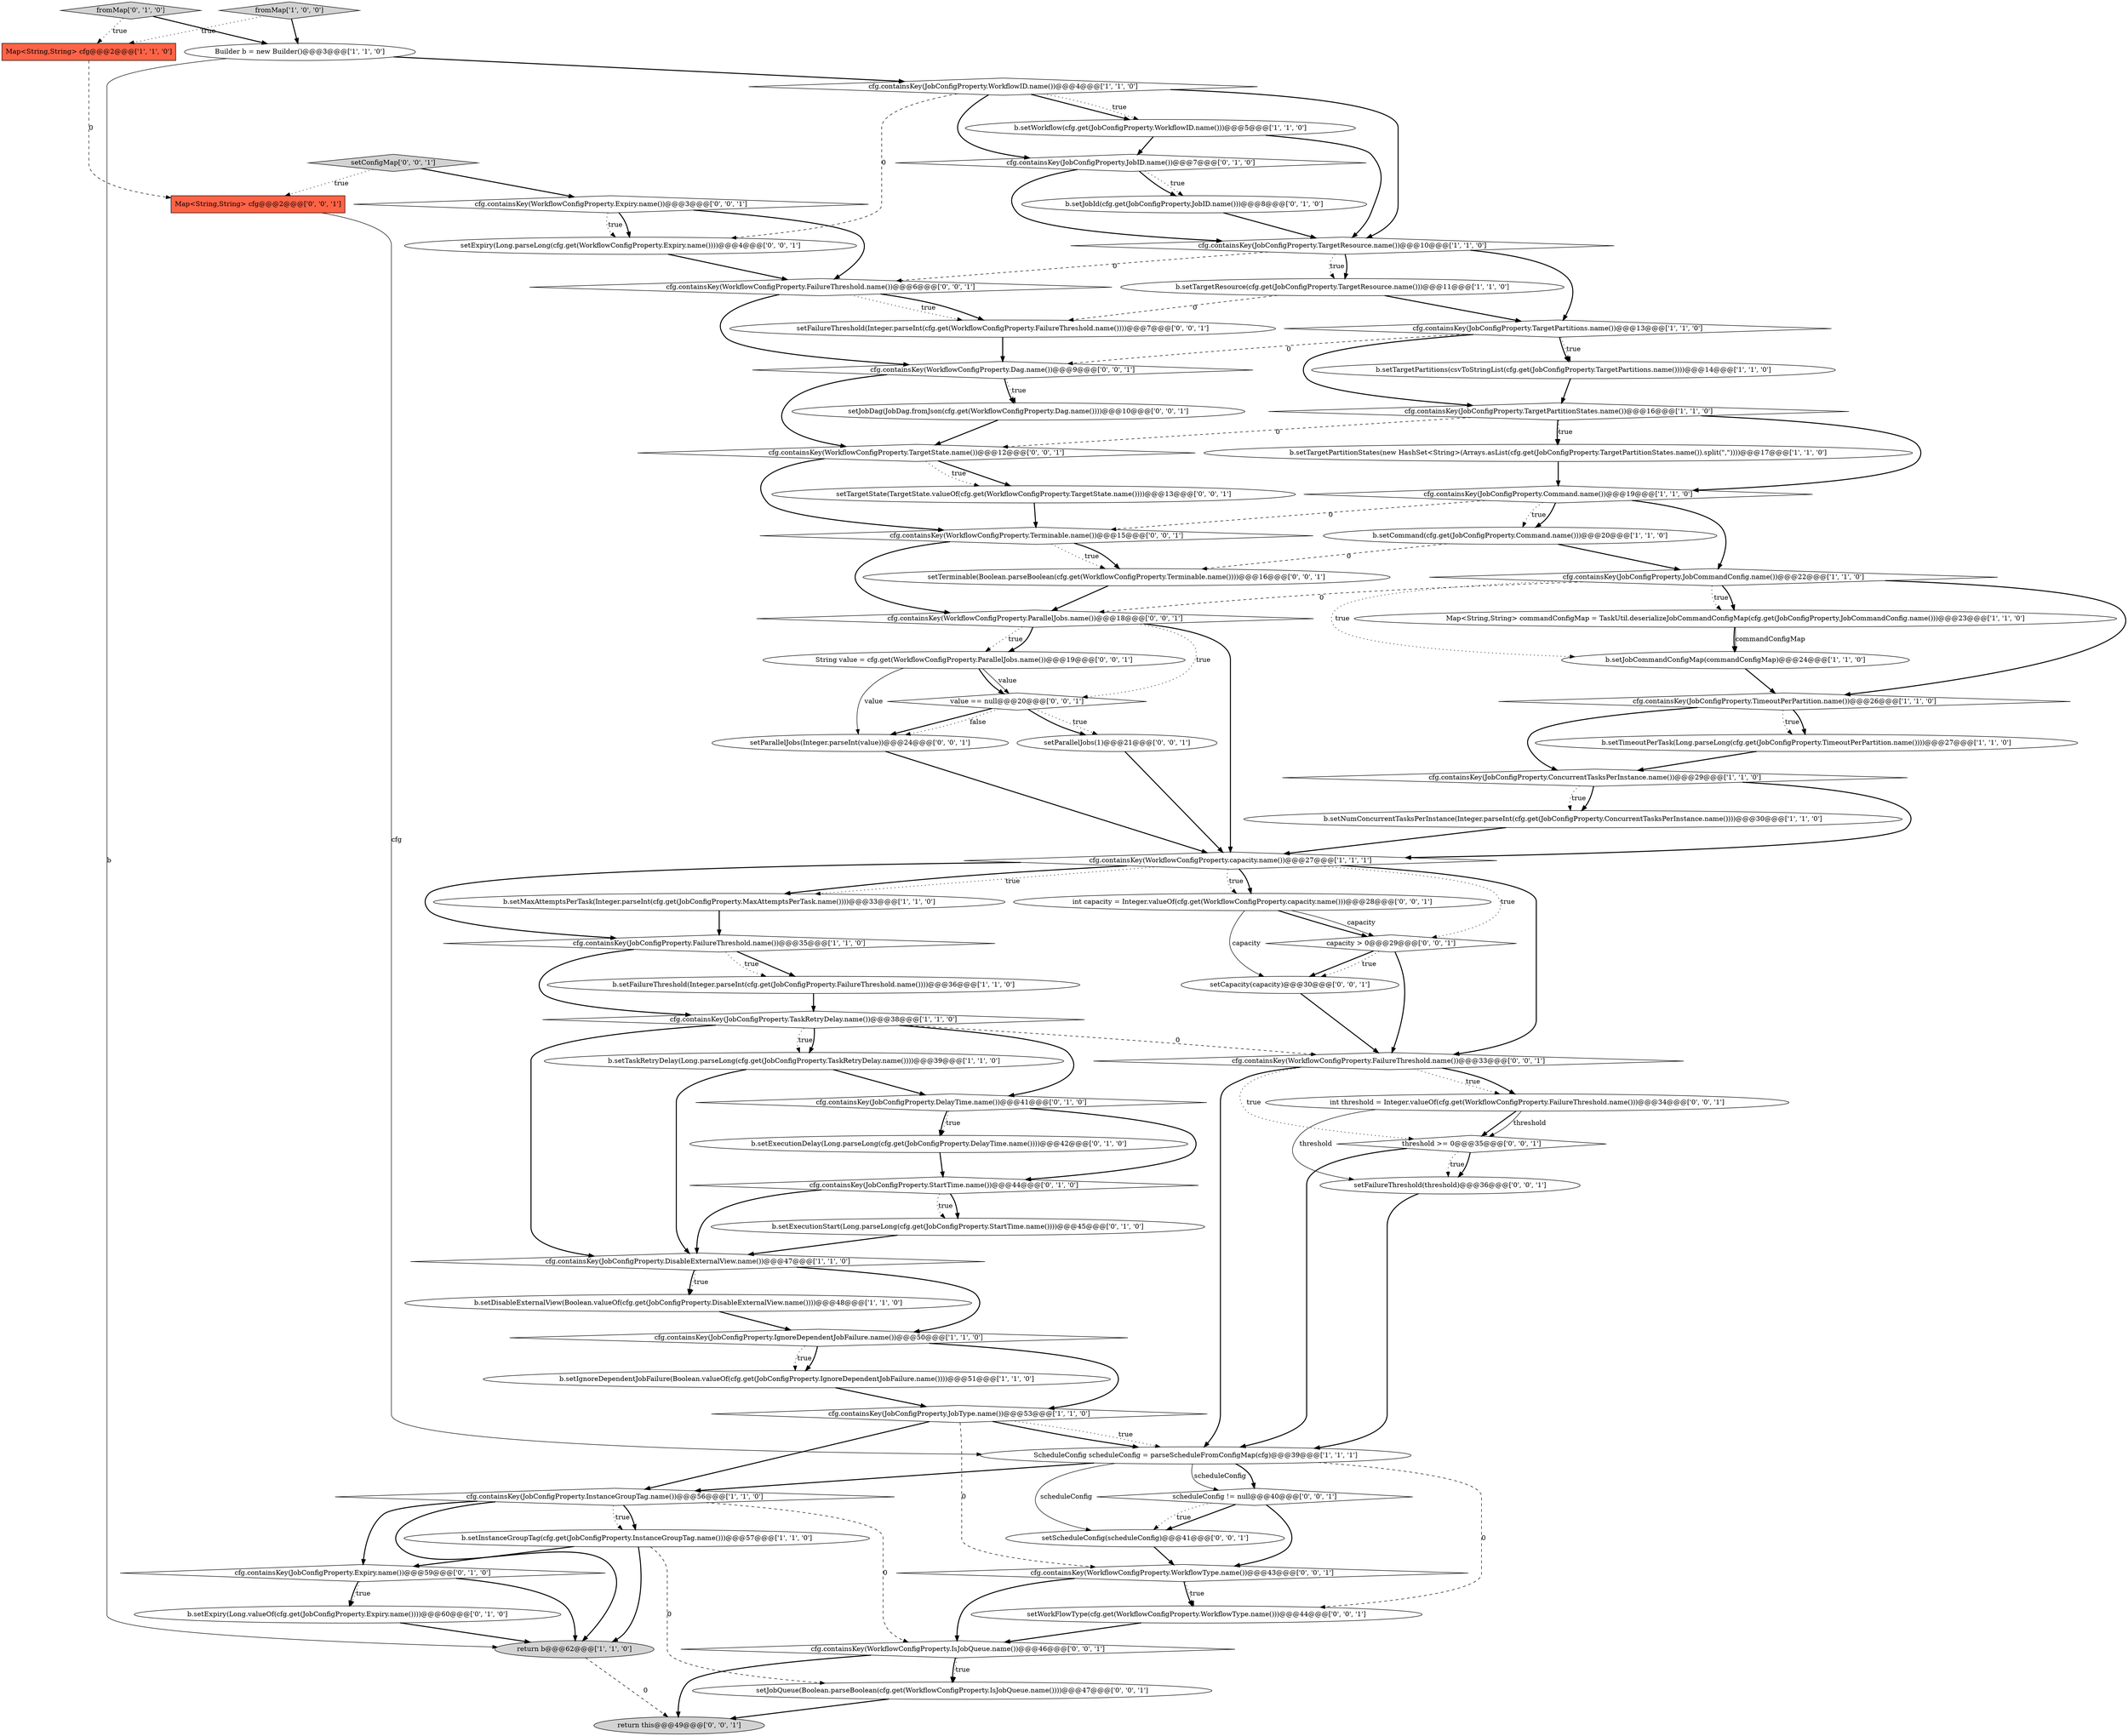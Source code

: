 digraph {
26 [style = filled, label = "cfg.containsKey(JobConfigProperty.TargetPartitions.name())@@@13@@@['1', '1', '0']", fillcolor = white, shape = diamond image = "AAA0AAABBB1BBB"];
64 [style = filled, label = "cfg.containsKey(WorkflowConfigProperty.Dag.name())@@@9@@@['0', '0', '1']", fillcolor = white, shape = diamond image = "AAA0AAABBB3BBB"];
14 [style = filled, label = "cfg.containsKey(JobConfigProperty.Command.name())@@@19@@@['1', '1', '0']", fillcolor = white, shape = diamond image = "AAA0AAABBB1BBB"];
36 [style = filled, label = "cfg.containsKey(JobConfigProperty.JobID.name())@@@7@@@['0', '1', '0']", fillcolor = white, shape = diamond image = "AAA1AAABBB2BBB"];
60 [style = filled, label = "setFailureThreshold(Integer.parseInt(cfg.get(WorkflowConfigProperty.FailureThreshold.name())))@@@7@@@['0', '0', '1']", fillcolor = white, shape = ellipse image = "AAA0AAABBB3BBB"];
3 [style = filled, label = "cfg.containsKey(JobConfigProperty.FailureThreshold.name())@@@35@@@['1', '1', '0']", fillcolor = white, shape = diamond image = "AAA0AAABBB1BBB"];
50 [style = filled, label = "setConfigMap['0', '0', '1']", fillcolor = lightgray, shape = diamond image = "AAA0AAABBB3BBB"];
35 [style = filled, label = "b.setExecutionDelay(Long.parseLong(cfg.get(JobConfigProperty.DelayTime.name())))@@@42@@@['0', '1', '0']", fillcolor = white, shape = ellipse image = "AAA1AAABBB2BBB"];
1 [style = filled, label = "b.setTargetPartitions(csvToStringList(cfg.get(JobConfigProperty.TargetPartitions.name())))@@@14@@@['1', '1', '0']", fillcolor = white, shape = ellipse image = "AAA0AAABBB1BBB"];
25 [style = filled, label = "b.setInstanceGroupTag(cfg.get(JobConfigProperty.InstanceGroupTag.name()))@@@57@@@['1', '1', '0']", fillcolor = white, shape = ellipse image = "AAA0AAABBB1BBB"];
66 [style = filled, label = "scheduleConfig != null@@@40@@@['0', '0', '1']", fillcolor = white, shape = diamond image = "AAA0AAABBB3BBB"];
68 [style = filled, label = "threshold >= 0@@@35@@@['0', '0', '1']", fillcolor = white, shape = diamond image = "AAA0AAABBB3BBB"];
57 [style = filled, label = "capacity > 0@@@29@@@['0', '0', '1']", fillcolor = white, shape = diamond image = "AAA0AAABBB3BBB"];
67 [style = filled, label = "cfg.containsKey(WorkflowConfigProperty.WorkflowType.name())@@@43@@@['0', '0', '1']", fillcolor = white, shape = diamond image = "AAA0AAABBB3BBB"];
23 [style = filled, label = "ScheduleConfig scheduleConfig = parseScheduleFromConfigMap(cfg)@@@39@@@['1', '1', '1']", fillcolor = white, shape = ellipse image = "AAA0AAABBB1BBB"];
44 [style = filled, label = "cfg.containsKey(WorkflowConfigProperty.ParallelJobs.name())@@@18@@@['0', '0', '1']", fillcolor = white, shape = diamond image = "AAA0AAABBB3BBB"];
32 [style = filled, label = "cfg.containsKey(JobConfigProperty.TaskRetryDelay.name())@@@38@@@['1', '1', '0']", fillcolor = white, shape = diamond image = "AAA0AAABBB1BBB"];
33 [style = filled, label = "cfg.containsKey(JobConfigProperty.WorkflowID.name())@@@4@@@['1', '1', '0']", fillcolor = white, shape = diamond image = "AAA0AAABBB1BBB"];
42 [style = filled, label = "b.setJobId(cfg.get(JobConfigProperty.JobID.name()))@@@8@@@['0', '1', '0']", fillcolor = white, shape = ellipse image = "AAA1AAABBB2BBB"];
2 [style = filled, label = "b.setTimeoutPerTask(Long.parseLong(cfg.get(JobConfigProperty.TimeoutPerPartition.name())))@@@27@@@['1', '1', '0']", fillcolor = white, shape = ellipse image = "AAA0AAABBB1BBB"];
56 [style = filled, label = "setJobQueue(Boolean.parseBoolean(cfg.get(WorkflowConfigProperty.IsJobQueue.name())))@@@47@@@['0', '0', '1']", fillcolor = white, shape = ellipse image = "AAA0AAABBB3BBB"];
41 [style = filled, label = "cfg.containsKey(JobConfigProperty.Expiry.name())@@@59@@@['0', '1', '0']", fillcolor = white, shape = diamond image = "AAA1AAABBB2BBB"];
70 [style = filled, label = "int capacity = Integer.valueOf(cfg.get(WorkflowConfigProperty.capacity.name()))@@@28@@@['0', '0', '1']", fillcolor = white, shape = ellipse image = "AAA0AAABBB3BBB"];
51 [style = filled, label = "cfg.containsKey(WorkflowConfigProperty.FailureThreshold.name())@@@6@@@['0', '0', '1']", fillcolor = white, shape = diamond image = "AAA0AAABBB3BBB"];
39 [style = filled, label = "b.setExpiry(Long.valueOf(cfg.get(JobConfigProperty.Expiry.name())))@@@60@@@['0', '1', '0']", fillcolor = white, shape = ellipse image = "AAA1AAABBB2BBB"];
40 [style = filled, label = "cfg.containsKey(JobConfigProperty.DelayTime.name())@@@41@@@['0', '1', '0']", fillcolor = white, shape = diamond image = "AAA1AAABBB2BBB"];
45 [style = filled, label = "cfg.containsKey(WorkflowConfigProperty.Terminable.name())@@@15@@@['0', '0', '1']", fillcolor = white, shape = diamond image = "AAA0AAABBB3BBB"];
54 [style = filled, label = "setCapacity(capacity)@@@30@@@['0', '0', '1']", fillcolor = white, shape = ellipse image = "AAA0AAABBB3BBB"];
62 [style = filled, label = "setScheduleConfig(scheduleConfig)@@@41@@@['0', '0', '1']", fillcolor = white, shape = ellipse image = "AAA0AAABBB3BBB"];
6 [style = filled, label = "b.setWorkflow(cfg.get(JobConfigProperty.WorkflowID.name()))@@@5@@@['1', '1', '0']", fillcolor = white, shape = ellipse image = "AAA0AAABBB1BBB"];
12 [style = filled, label = "b.setDisableExternalView(Boolean.valueOf(cfg.get(JobConfigProperty.DisableExternalView.name())))@@@48@@@['1', '1', '0']", fillcolor = white, shape = ellipse image = "AAA0AAABBB1BBB"];
30 [style = filled, label = "cfg.containsKey(JobConfigProperty.ConcurrentTasksPerInstance.name())@@@29@@@['1', '1', '0']", fillcolor = white, shape = diamond image = "AAA0AAABBB1BBB"];
46 [style = filled, label = "setParallelJobs(Integer.parseInt(value))@@@24@@@['0', '0', '1']", fillcolor = white, shape = ellipse image = "AAA0AAABBB3BBB"];
53 [style = filled, label = "value == null@@@20@@@['0', '0', '1']", fillcolor = white, shape = diamond image = "AAA0AAABBB3BBB"];
69 [style = filled, label = "setTerminable(Boolean.parseBoolean(cfg.get(WorkflowConfigProperty.Terminable.name())))@@@16@@@['0', '0', '1']", fillcolor = white, shape = ellipse image = "AAA0AAABBB3BBB"];
27 [style = filled, label = "cfg.containsKey(JobConfigProperty.IgnoreDependentJobFailure.name())@@@50@@@['1', '1', '0']", fillcolor = white, shape = diamond image = "AAA0AAABBB1BBB"];
49 [style = filled, label = "setExpiry(Long.parseLong(cfg.get(WorkflowConfigProperty.Expiry.name())))@@@4@@@['0', '0', '1']", fillcolor = white, shape = ellipse image = "AAA0AAABBB3BBB"];
0 [style = filled, label = "b.setNumConcurrentTasksPerInstance(Integer.parseInt(cfg.get(JobConfigProperty.ConcurrentTasksPerInstance.name())))@@@30@@@['1', '1', '0']", fillcolor = white, shape = ellipse image = "AAA0AAABBB1BBB"];
11 [style = filled, label = "b.setIgnoreDependentJobFailure(Boolean.valueOf(cfg.get(JobConfigProperty.IgnoreDependentJobFailure.name())))@@@51@@@['1', '1', '0']", fillcolor = white, shape = ellipse image = "AAA0AAABBB1BBB"];
28 [style = filled, label = "Map<String,String> cfg@@@2@@@['1', '1', '0']", fillcolor = tomato, shape = box image = "AAA0AAABBB1BBB"];
10 [style = filled, label = "cfg.containsKey(JobConfigProperty.TargetResource.name())@@@10@@@['1', '1', '0']", fillcolor = white, shape = diamond image = "AAA0AAABBB1BBB"];
17 [style = filled, label = "b.setJobCommandConfigMap(commandConfigMap)@@@24@@@['1', '1', '0']", fillcolor = white, shape = ellipse image = "AAA0AAABBB1BBB"];
18 [style = filled, label = "b.setMaxAttemptsPerTask(Integer.parseInt(cfg.get(JobConfigProperty.MaxAttemptsPerTask.name())))@@@33@@@['1', '1', '0']", fillcolor = white, shape = ellipse image = "AAA0AAABBB1BBB"];
37 [style = filled, label = "b.setExecutionStart(Long.parseLong(cfg.get(JobConfigProperty.StartTime.name())))@@@45@@@['0', '1', '0']", fillcolor = white, shape = ellipse image = "AAA1AAABBB2BBB"];
13 [style = filled, label = "b.setTargetPartitionStates(new HashSet<String>(Arrays.asList(cfg.get(JobConfigProperty.TargetPartitionStates.name()).split(\",\"))))@@@17@@@['1', '1', '0']", fillcolor = white, shape = ellipse image = "AAA0AAABBB1BBB"];
19 [style = filled, label = "Builder b = new Builder()@@@3@@@['1', '1', '0']", fillcolor = white, shape = ellipse image = "AAA0AAABBB1BBB"];
34 [style = filled, label = "b.setTaskRetryDelay(Long.parseLong(cfg.get(JobConfigProperty.TaskRetryDelay.name())))@@@39@@@['1', '1', '0']", fillcolor = white, shape = ellipse image = "AAA0AAABBB1BBB"];
72 [style = filled, label = "cfg.containsKey(WorkflowConfigProperty.Expiry.name())@@@3@@@['0', '0', '1']", fillcolor = white, shape = diamond image = "AAA0AAABBB3BBB"];
58 [style = filled, label = "cfg.containsKey(WorkflowConfigProperty.FailureThreshold.name())@@@33@@@['0', '0', '1']", fillcolor = white, shape = diamond image = "AAA0AAABBB3BBB"];
73 [style = filled, label = "String value = cfg.get(WorkflowConfigProperty.ParallelJobs.name())@@@19@@@['0', '0', '1']", fillcolor = white, shape = ellipse image = "AAA0AAABBB3BBB"];
29 [style = filled, label = "cfg.containsKey(JobConfigProperty.TimeoutPerPartition.name())@@@26@@@['1', '1', '0']", fillcolor = white, shape = diamond image = "AAA0AAABBB1BBB"];
65 [style = filled, label = "int threshold = Integer.valueOf(cfg.get(WorkflowConfigProperty.FailureThreshold.name()))@@@34@@@['0', '0', '1']", fillcolor = white, shape = ellipse image = "AAA0AAABBB3BBB"];
15 [style = filled, label = "b.setTargetResource(cfg.get(JobConfigProperty.TargetResource.name()))@@@11@@@['1', '1', '0']", fillcolor = white, shape = ellipse image = "AAA0AAABBB1BBB"];
9 [style = filled, label = "cfg.containsKey(JobConfigProperty.InstanceGroupTag.name())@@@56@@@['1', '1', '0']", fillcolor = white, shape = diamond image = "AAA0AAABBB1BBB"];
16 [style = filled, label = "cfg.containsKey(WorkflowConfigProperty.capacity.name())@@@27@@@['1', '1', '1']", fillcolor = white, shape = diamond image = "AAA0AAABBB1BBB"];
20 [style = filled, label = "b.setCommand(cfg.get(JobConfigProperty.Command.name()))@@@20@@@['1', '1', '0']", fillcolor = white, shape = ellipse image = "AAA0AAABBB1BBB"];
8 [style = filled, label = "cfg.containsKey(JobConfigProperty.DisableExternalView.name())@@@47@@@['1', '1', '0']", fillcolor = white, shape = diamond image = "AAA0AAABBB1BBB"];
55 [style = filled, label = "setFailureThreshold(threshold)@@@36@@@['0', '0', '1']", fillcolor = white, shape = ellipse image = "AAA0AAABBB3BBB"];
5 [style = filled, label = "b.setFailureThreshold(Integer.parseInt(cfg.get(JobConfigProperty.FailureThreshold.name())))@@@36@@@['1', '1', '0']", fillcolor = white, shape = ellipse image = "AAA0AAABBB1BBB"];
7 [style = filled, label = "Map<String,String> commandConfigMap = TaskUtil.deserializeJobCommandConfigMap(cfg.get(JobConfigProperty.JobCommandConfig.name()))@@@23@@@['1', '1', '0']", fillcolor = white, shape = ellipse image = "AAA0AAABBB1BBB"];
47 [style = filled, label = "cfg.containsKey(WorkflowConfigProperty.IsJobQueue.name())@@@46@@@['0', '0', '1']", fillcolor = white, shape = diamond image = "AAA0AAABBB3BBB"];
74 [style = filled, label = "setWorkFlowType(cfg.get(WorkflowConfigProperty.WorkflowType.name()))@@@44@@@['0', '0', '1']", fillcolor = white, shape = ellipse image = "AAA0AAABBB3BBB"];
24 [style = filled, label = "return b@@@62@@@['1', '1', '0']", fillcolor = lightgray, shape = ellipse image = "AAA0AAABBB1BBB"];
43 [style = filled, label = "fromMap['0', '1', '0']", fillcolor = lightgray, shape = diamond image = "AAA0AAABBB2BBB"];
4 [style = filled, label = "cfg.containsKey(JobConfigProperty.TargetPartitionStates.name())@@@16@@@['1', '1', '0']", fillcolor = white, shape = diamond image = "AAA0AAABBB1BBB"];
52 [style = filled, label = "setTargetState(TargetState.valueOf(cfg.get(WorkflowConfigProperty.TargetState.name())))@@@13@@@['0', '0', '1']", fillcolor = white, shape = ellipse image = "AAA0AAABBB3BBB"];
38 [style = filled, label = "cfg.containsKey(JobConfigProperty.StartTime.name())@@@44@@@['0', '1', '0']", fillcolor = white, shape = diamond image = "AAA1AAABBB2BBB"];
48 [style = filled, label = "cfg.containsKey(WorkflowConfigProperty.TargetState.name())@@@12@@@['0', '0', '1']", fillcolor = white, shape = diamond image = "AAA0AAABBB3BBB"];
63 [style = filled, label = "return this@@@49@@@['0', '0', '1']", fillcolor = lightgray, shape = ellipse image = "AAA0AAABBB3BBB"];
21 [style = filled, label = "cfg.containsKey(JobConfigProperty.JobCommandConfig.name())@@@22@@@['1', '1', '0']", fillcolor = white, shape = diamond image = "AAA0AAABBB1BBB"];
22 [style = filled, label = "fromMap['1', '0', '0']", fillcolor = lightgray, shape = diamond image = "AAA0AAABBB1BBB"];
59 [style = filled, label = "setParallelJobs(1)@@@21@@@['0', '0', '1']", fillcolor = white, shape = ellipse image = "AAA0AAABBB3BBB"];
61 [style = filled, label = "setJobDag(JobDag.fromJson(cfg.get(WorkflowConfigProperty.Dag.name())))@@@10@@@['0', '0', '1']", fillcolor = white, shape = ellipse image = "AAA0AAABBB3BBB"];
31 [style = filled, label = "cfg.containsKey(JobConfigProperty.JobType.name())@@@53@@@['1', '1', '0']", fillcolor = white, shape = diamond image = "AAA0AAABBB1BBB"];
71 [style = filled, label = "Map<String,String> cfg@@@2@@@['0', '0', '1']", fillcolor = tomato, shape = box image = "AAA0AAABBB3BBB"];
45->69 [style = dotted, label="true"];
60->64 [style = bold, label=""];
23->9 [style = bold, label=""];
61->48 [style = bold, label=""];
12->27 [style = bold, label=""];
36->42 [style = bold, label=""];
31->67 [style = dashed, label="0"];
16->70 [style = bold, label=""];
58->65 [style = dotted, label="true"];
38->8 [style = bold, label=""];
64->61 [style = dotted, label="true"];
54->58 [style = bold, label=""];
66->67 [style = bold, label=""];
16->18 [style = dotted, label="true"];
52->45 [style = bold, label=""];
5->32 [style = bold, label=""];
9->25 [style = dotted, label="true"];
19->24 [style = solid, label="b"];
19->33 [style = bold, label=""];
72->49 [style = bold, label=""];
70->54 [style = solid, label="capacity"];
39->24 [style = bold, label=""];
4->48 [style = dashed, label="0"];
48->45 [style = bold, label=""];
15->26 [style = bold, label=""];
21->7 [style = dotted, label="true"];
65->68 [style = bold, label=""];
20->69 [style = dashed, label="0"];
10->15 [style = bold, label=""];
25->41 [style = bold, label=""];
9->25 [style = bold, label=""];
40->35 [style = bold, label=""];
62->67 [style = bold, label=""];
31->23 [style = dotted, label="true"];
31->23 [style = bold, label=""];
42->10 [style = bold, label=""];
72->49 [style = dotted, label="true"];
66->62 [style = bold, label=""];
22->28 [style = dotted, label="true"];
65->68 [style = solid, label="threshold"];
41->39 [style = dotted, label="true"];
11->31 [style = bold, label=""];
45->69 [style = bold, label=""];
41->24 [style = bold, label=""];
16->70 [style = dotted, label="true"];
14->21 [style = bold, label=""];
47->63 [style = bold, label=""];
72->51 [style = bold, label=""];
51->64 [style = bold, label=""];
21->44 [style = dashed, label="0"];
21->17 [style = dotted, label="true"];
41->39 [style = bold, label=""];
55->23 [style = bold, label=""];
73->53 [style = solid, label="value"];
26->4 [style = bold, label=""];
23->62 [style = solid, label="scheduleConfig"];
44->73 [style = dotted, label="true"];
30->16 [style = bold, label=""];
14->45 [style = dashed, label="0"];
33->6 [style = bold, label=""];
8->27 [style = bold, label=""];
58->65 [style = bold, label=""];
46->16 [style = bold, label=""];
9->24 [style = bold, label=""];
47->56 [style = bold, label=""];
29->2 [style = dotted, label="true"];
27->11 [style = dotted, label="true"];
43->19 [style = bold, label=""];
32->34 [style = dotted, label="true"];
26->1 [style = bold, label=""];
23->66 [style = bold, label=""];
1->4 [style = bold, label=""];
14->20 [style = dotted, label="true"];
53->59 [style = dotted, label="true"];
10->51 [style = dashed, label="0"];
59->16 [style = bold, label=""];
32->34 [style = bold, label=""];
9->47 [style = dashed, label="0"];
4->13 [style = dotted, label="true"];
6->36 [style = bold, label=""];
58->68 [style = dotted, label="true"];
10->26 [style = bold, label=""];
50->72 [style = bold, label=""];
43->28 [style = dotted, label="true"];
22->19 [style = bold, label=""];
36->42 [style = dotted, label="true"];
53->46 [style = bold, label=""];
45->44 [style = bold, label=""];
32->40 [style = bold, label=""];
67->74 [style = bold, label=""];
29->2 [style = bold, label=""];
33->10 [style = bold, label=""];
44->53 [style = dotted, label="true"];
36->10 [style = bold, label=""];
38->37 [style = bold, label=""];
51->60 [style = dotted, label="true"];
67->74 [style = dotted, label="true"];
7->17 [style = solid, label="commandConfigMap"];
27->11 [style = bold, label=""];
23->74 [style = dashed, label="0"];
48->52 [style = bold, label=""];
69->44 [style = bold, label=""];
73->46 [style = solid, label="value"];
53->46 [style = dotted, label="false"];
68->55 [style = dotted, label="true"];
16->3 [style = bold, label=""];
32->8 [style = bold, label=""];
68->55 [style = bold, label=""];
30->0 [style = bold, label=""];
21->7 [style = bold, label=""];
7->17 [style = bold, label=""];
30->0 [style = dotted, label="true"];
4->13 [style = bold, label=""];
67->47 [style = bold, label=""];
24->63 [style = dashed, label="0"];
40->35 [style = dotted, label="true"];
68->23 [style = bold, label=""];
38->37 [style = dotted, label="true"];
66->62 [style = dotted, label="true"];
17->29 [style = bold, label=""];
9->41 [style = bold, label=""];
27->31 [style = bold, label=""];
44->73 [style = bold, label=""];
57->58 [style = bold, label=""];
26->64 [style = dashed, label="0"];
47->56 [style = dotted, label="true"];
29->30 [style = bold, label=""];
18->3 [style = bold, label=""];
40->38 [style = bold, label=""];
65->55 [style = solid, label="threshold"];
74->47 [style = bold, label=""];
32->58 [style = dashed, label="0"];
16->57 [style = dotted, label="true"];
8->12 [style = bold, label=""];
33->49 [style = dashed, label="0"];
31->9 [style = bold, label=""];
53->59 [style = bold, label=""];
16->18 [style = bold, label=""];
49->51 [style = bold, label=""];
70->57 [style = bold, label=""];
25->24 [style = bold, label=""];
50->71 [style = dotted, label="true"];
57->54 [style = bold, label=""];
71->23 [style = solid, label="cfg"];
34->40 [style = bold, label=""];
25->56 [style = dashed, label="0"];
64->61 [style = bold, label=""];
28->71 [style = dashed, label="0"];
3->32 [style = bold, label=""];
57->54 [style = dotted, label="true"];
21->29 [style = bold, label=""];
3->5 [style = bold, label=""];
26->1 [style = dotted, label="true"];
51->60 [style = bold, label=""];
70->57 [style = solid, label="capacity"];
6->10 [style = bold, label=""];
20->21 [style = bold, label=""];
58->23 [style = bold, label=""];
44->16 [style = bold, label=""];
33->6 [style = dotted, label="true"];
35->38 [style = bold, label=""];
48->52 [style = dotted, label="true"];
15->60 [style = dashed, label="0"];
2->30 [style = bold, label=""];
4->14 [style = bold, label=""];
34->8 [style = bold, label=""];
56->63 [style = bold, label=""];
10->15 [style = dotted, label="true"];
13->14 [style = bold, label=""];
37->8 [style = bold, label=""];
64->48 [style = bold, label=""];
16->58 [style = bold, label=""];
73->53 [style = bold, label=""];
33->36 [style = bold, label=""];
23->66 [style = solid, label="scheduleConfig"];
3->5 [style = dotted, label="true"];
14->20 [style = bold, label=""];
8->12 [style = dotted, label="true"];
0->16 [style = bold, label=""];
}
